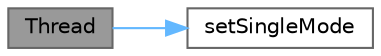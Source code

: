 digraph "Thread"
{
 // LATEX_PDF_SIZE
  bgcolor="transparent";
  edge [fontname=Helvetica,fontsize=10,labelfontname=Helvetica,labelfontsize=10];
  node [fontname=Helvetica,fontsize=10,shape=box,height=0.2,width=0.4];
  rankdir="LR";
  Node1 [id="Node000001",label="Thread",height=0.2,width=0.4,color="gray40", fillcolor="grey60", style="filled", fontcolor="black",tooltip="构造函数（指定模式）"];
  Node1 -> Node2 [id="edge1_Node000001_Node000002",color="steelblue1",style="solid",tooltip=" "];
  Node2 [id="Node000002",label="setSingleMode",height=0.2,width=0.4,color="grey40", fillcolor="white", style="filled",URL="$class_util_1_1_thread.html#a76c31297b91ea59f7f62d2b9ddf14b5b",tooltip="设置单次模式"];
}
